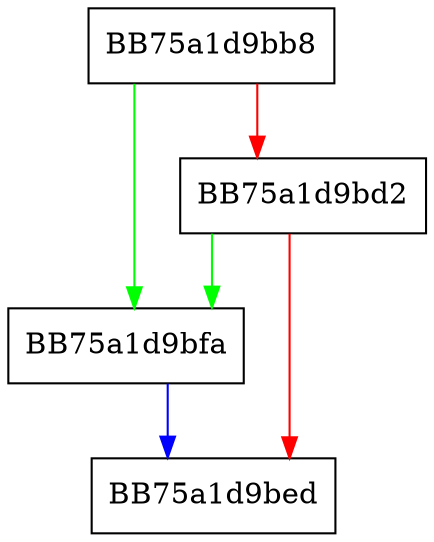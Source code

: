 digraph HasUpdateTimeElapsed {
  node [shape="box"];
  graph [splines=ortho];
  BB75a1d9bb8 -> BB75a1d9bfa [color="green"];
  BB75a1d9bb8 -> BB75a1d9bd2 [color="red"];
  BB75a1d9bd2 -> BB75a1d9bfa [color="green"];
  BB75a1d9bd2 -> BB75a1d9bed [color="red"];
  BB75a1d9bfa -> BB75a1d9bed [color="blue"];
}